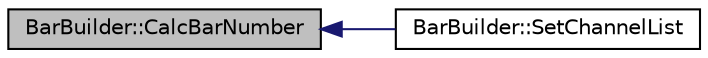 digraph "BarBuilder::CalcBarNumber"
{
  edge [fontname="Helvetica",fontsize="10",labelfontname="Helvetica",labelfontsize="10"];
  node [fontname="Helvetica",fontsize="10",shape=record];
  rankdir="LR";
  Node1 [label="BarBuilder::CalcBarNumber",height=0.2,width=0.4,color="black", fillcolor="grey75", style="filled", fontcolor="black"];
  Node1 -> Node2 [dir="back",color="midnightblue",fontsize="10",style="solid",fontname="Helvetica"];
  Node2 [label="BarBuilder::SetChannelList",height=0.2,width=0.4,color="black", fillcolor="white", style="filled",URL="$de/d12/class_bar_builder.html#a600bb14863f99f3dfc03fc1e97faa163"];
}
